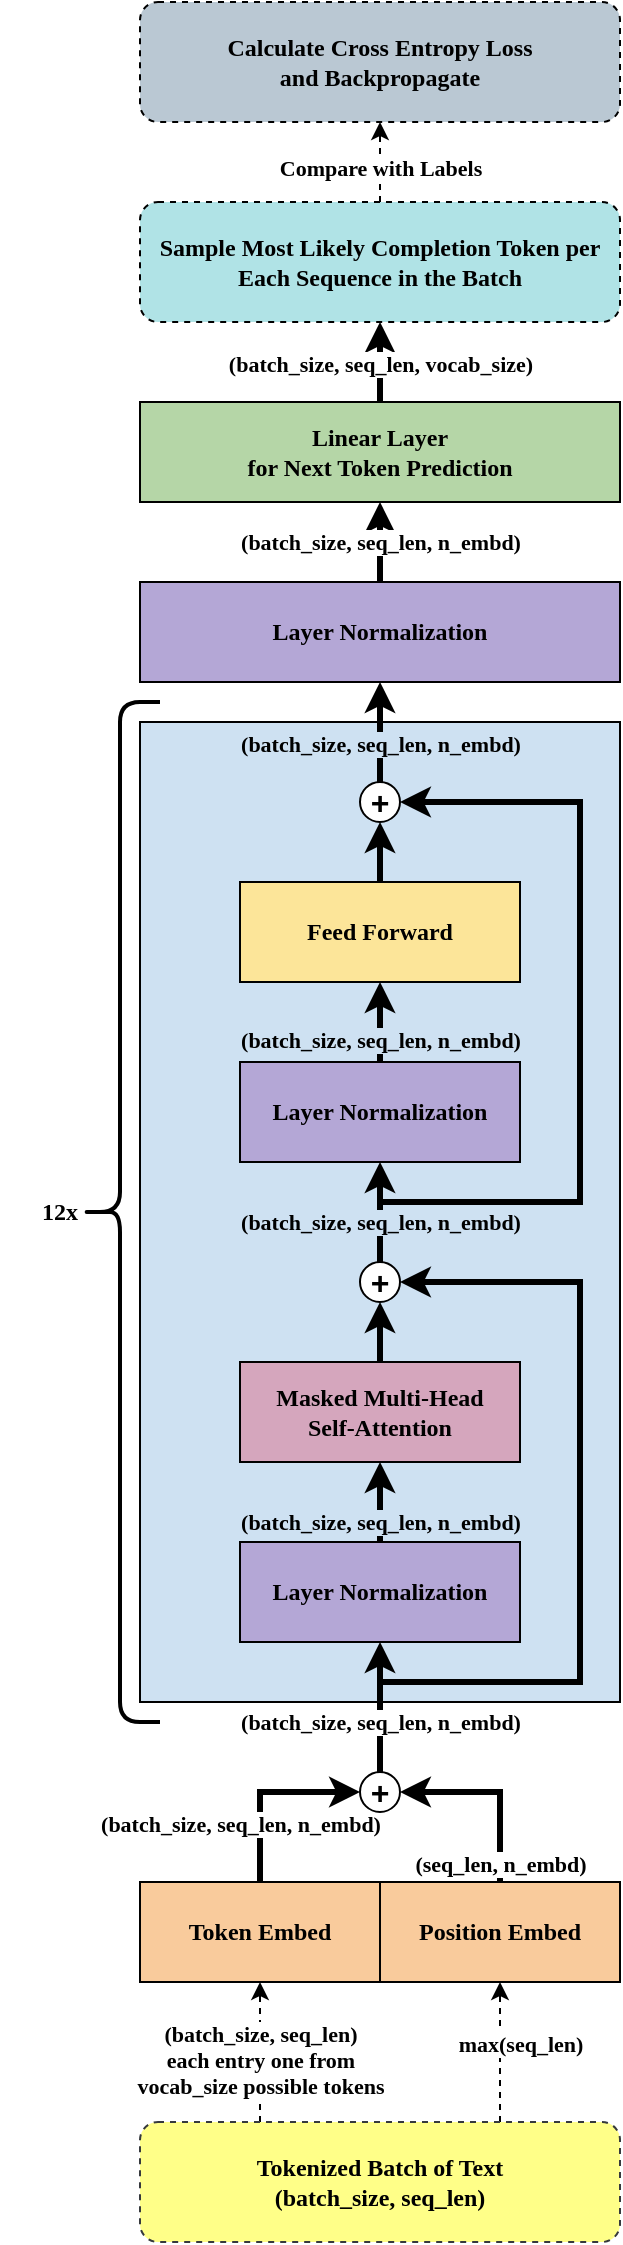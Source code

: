 <mxfile version="24.6.2" type="device">
  <diagram name="Seite-1" id="7AfbAOVhyWzLStQBeojI">
    <mxGraphModel dx="1434" dy="1959" grid="1" gridSize="10" guides="1" tooltips="1" connect="1" arrows="1" fold="1" page="1" pageScale="1" pageWidth="827" pageHeight="1169" math="0" shadow="0">
      <root>
        <mxCell id="0" />
        <mxCell id="1" parent="0" />
        <mxCell id="bhsXBdPBo5J4HtBSqnmw-1" value="" style="rounded=0;whiteSpace=wrap;html=1;fillColor=#CEE1F2;strokeColor=#000000;" parent="1" vertex="1">
          <mxGeometry x="160" y="80" width="240" height="490" as="geometry" />
        </mxCell>
        <mxCell id="wcFLDxR201SqoesqKm1r-9" style="edgeStyle=orthogonalEdgeStyle;rounded=0;orthogonalLoop=1;jettySize=auto;html=1;exitX=0.5;exitY=0;exitDx=0;exitDy=0;entryX=0.5;entryY=1;entryDx=0;entryDy=0;strokeWidth=3;" parent="1" source="bhsXBdPBo5J4HtBSqnmw-2" target="wcFLDxR201SqoesqKm1r-8" edge="1">
          <mxGeometry relative="1" as="geometry" />
        </mxCell>
        <mxCell id="bhsXBdPBo5J4HtBSqnmw-2" value="&lt;b&gt;Masked Multi-Head&lt;br&gt;Self-Attention&lt;/b&gt;" style="rounded=0;whiteSpace=wrap;html=1;fillColor=#D5A6BD;fontFamily=Verdana;" parent="1" vertex="1">
          <mxGeometry x="210" y="400" width="140" height="50" as="geometry" />
        </mxCell>
        <mxCell id="wcFLDxR201SqoesqKm1r-16" style="edgeStyle=orthogonalEdgeStyle;rounded=0;orthogonalLoop=1;jettySize=auto;html=1;entryX=0.5;entryY=1;entryDx=0;entryDy=0;strokeWidth=3;exitX=0.5;exitY=0;exitDx=0;exitDy=0;" parent="1" source="wcFLDxR201SqoesqKm1r-63" target="bhsXBdPBo5J4HtBSqnmw-4" edge="1">
          <mxGeometry relative="1" as="geometry">
            <mxPoint x="280" y="350" as="sourcePoint" />
          </mxGeometry>
        </mxCell>
        <mxCell id="wcFLDxR201SqoesqKm1r-52" value="&lt;b&gt;(batch_size, seq_len, n_embd)&lt;/b&gt;" style="edgeLabel;html=1;align=center;verticalAlign=middle;resizable=0;points=[];labelBackgroundColor=#CEE1F2;fontFamily=Verdana;" parent="wcFLDxR201SqoesqKm1r-16" vertex="1" connectable="0">
          <mxGeometry x="-0.133" y="-3" relative="1" as="geometry">
            <mxPoint x="-3" y="6" as="offset" />
          </mxGeometry>
        </mxCell>
        <mxCell id="wcFLDxR201SqoesqKm1r-18" style="edgeStyle=orthogonalEdgeStyle;rounded=0;orthogonalLoop=1;jettySize=auto;html=1;exitX=0.5;exitY=0;exitDx=0;exitDy=0;entryX=0.5;entryY=1;entryDx=0;entryDy=0;strokeWidth=3;" parent="1" source="bhsXBdPBo5J4HtBSqnmw-4" target="wcFLDxR201SqoesqKm1r-17" edge="1">
          <mxGeometry relative="1" as="geometry" />
        </mxCell>
        <mxCell id="wcFLDxR201SqoesqKm1r-20" style="edgeStyle=orthogonalEdgeStyle;rounded=0;orthogonalLoop=1;jettySize=auto;html=1;entryX=1;entryY=0.5;entryDx=0;entryDy=0;strokeWidth=3;" parent="1" target="wcFLDxR201SqoesqKm1r-17" edge="1">
          <mxGeometry relative="1" as="geometry">
            <mxPoint x="280" y="320" as="sourcePoint" />
            <Array as="points">
              <mxPoint x="380" y="320" />
              <mxPoint x="380" y="120" />
            </Array>
          </mxGeometry>
        </mxCell>
        <mxCell id="bhsXBdPBo5J4HtBSqnmw-4" value="&lt;b&gt;Feed Forward&lt;/b&gt;" style="rounded=0;whiteSpace=wrap;html=1;fillColor=#FCE599;fontFamily=Verdana;" parent="1" vertex="1">
          <mxGeometry x="210" y="160" width="140" height="50" as="geometry" />
        </mxCell>
        <mxCell id="wcFLDxR201SqoesqKm1r-5" style="edgeStyle=orthogonalEdgeStyle;rounded=0;orthogonalLoop=1;jettySize=auto;html=1;exitX=0.5;exitY=0;exitDx=0;exitDy=0;entryX=0;entryY=0.5;entryDx=0;entryDy=0;strokeWidth=3;" parent="1" source="bhsXBdPBo5J4HtBSqnmw-6" target="wcFLDxR201SqoesqKm1r-4" edge="1">
          <mxGeometry relative="1" as="geometry" />
        </mxCell>
        <mxCell id="wcFLDxR201SqoesqKm1r-50" value="&lt;b&gt;(batch_size, seq_len, n_embd)&lt;/b&gt;" style="edgeLabel;html=1;align=center;verticalAlign=middle;resizable=0;points=[];fontFamily=Verdana;" parent="wcFLDxR201SqoesqKm1r-5" vertex="1" connectable="0">
          <mxGeometry x="-0.396" y="1" relative="1" as="geometry">
            <mxPoint x="-9" y="-1" as="offset" />
          </mxGeometry>
        </mxCell>
        <mxCell id="bhsXBdPBo5J4HtBSqnmw-6" value="&lt;b&gt;Token Embed&lt;/b&gt;" style="rounded=0;whiteSpace=wrap;html=1;fillColor=#F9CB9C;fontFamily=Verdana;" parent="1" vertex="1">
          <mxGeometry x="160" y="660" width="120" height="50" as="geometry" />
        </mxCell>
        <mxCell id="wcFLDxR201SqoesqKm1r-41" style="edgeStyle=orthogonalEdgeStyle;rounded=0;orthogonalLoop=1;jettySize=auto;html=1;exitX=0.5;exitY=0;exitDx=0;exitDy=0;strokeWidth=3;entryX=0.5;entryY=1;entryDx=0;entryDy=0;" parent="1" source="bhsXBdPBo5J4HtBSqnmw-7" target="wcFLDxR201SqoesqKm1r-54" edge="1">
          <mxGeometry relative="1" as="geometry">
            <mxPoint x="280" y="-130" as="targetPoint" />
          </mxGeometry>
        </mxCell>
        <mxCell id="wcFLDxR201SqoesqKm1r-42" value="&lt;b&gt;(batch_size, seq_len, vocab_size)&lt;/b&gt;" style="edgeLabel;html=1;align=center;verticalAlign=middle;resizable=0;points=[];fontFamily=Verdana;" parent="wcFLDxR201SqoesqKm1r-41" vertex="1" connectable="0">
          <mxGeometry x="0.09" y="-1" relative="1" as="geometry">
            <mxPoint x="-1" y="3" as="offset" />
          </mxGeometry>
        </mxCell>
        <mxCell id="bhsXBdPBo5J4HtBSqnmw-7" value="&lt;b&gt;Linear Layer&lt;br&gt;for Next Token Prediction&lt;/b&gt;" style="rounded=0;whiteSpace=wrap;html=1;fillColor=#B5D6A7;fontFamily=Verdana;" parent="1" vertex="1">
          <mxGeometry x="160" y="-80" width="240" height="50" as="geometry" />
        </mxCell>
        <mxCell id="bhsXBdPBo5J4HtBSqnmw-9" value="" style="shape=curlyBracket;whiteSpace=wrap;html=1;rounded=1;labelPosition=left;verticalLabelPosition=middle;align=right;verticalAlign=middle;strokeWidth=2;" parent="1" vertex="1">
          <mxGeometry x="130" y="70" width="40" height="510" as="geometry" />
        </mxCell>
        <mxCell id="wcFLDxR201SqoesqKm1r-6" style="edgeStyle=orthogonalEdgeStyle;rounded=0;orthogonalLoop=1;jettySize=auto;html=1;exitX=0.5;exitY=0;exitDx=0;exitDy=0;entryX=1;entryY=0.5;entryDx=0;entryDy=0;strokeWidth=3;" parent="1" source="wcFLDxR201SqoesqKm1r-1" target="wcFLDxR201SqoesqKm1r-4" edge="1">
          <mxGeometry relative="1" as="geometry" />
        </mxCell>
        <mxCell id="wcFLDxR201SqoesqKm1r-51" value="&lt;b&gt;(seq_len, n_embd)&lt;/b&gt;" style="edgeLabel;html=1;align=center;verticalAlign=middle;resizable=0;points=[];fontFamily=Verdana;" parent="wcFLDxR201SqoesqKm1r-6" vertex="1" connectable="0">
          <mxGeometry x="-0.523" y="-1" relative="1" as="geometry">
            <mxPoint x="-1" y="13" as="offset" />
          </mxGeometry>
        </mxCell>
        <mxCell id="wcFLDxR201SqoesqKm1r-1" value="&lt;b&gt;Position Embed&lt;/b&gt;" style="rounded=0;whiteSpace=wrap;html=1;fillColor=#F9CB9C;fontFamily=Verdana;" parent="1" vertex="1">
          <mxGeometry x="280" y="660" width="120" height="50" as="geometry" />
        </mxCell>
        <mxCell id="wcFLDxR201SqoesqKm1r-2" value="12x" style="text;html=1;align=center;verticalAlign=middle;whiteSpace=wrap;rounded=0;fontStyle=1;fontFamily=Verdana;" parent="1" vertex="1">
          <mxGeometry x="90" y="310" width="60" height="30" as="geometry" />
        </mxCell>
        <mxCell id="wcFLDxR201SqoesqKm1r-7" style="edgeStyle=orthogonalEdgeStyle;rounded=0;orthogonalLoop=1;jettySize=auto;html=1;exitX=0.5;exitY=0;exitDx=0;exitDy=0;entryX=0.5;entryY=1;entryDx=0;entryDy=0;strokeWidth=3;" parent="1" source="wcFLDxR201SqoesqKm1r-4" target="wcFLDxR201SqoesqKm1r-58" edge="1">
          <mxGeometry relative="1" as="geometry" />
        </mxCell>
        <mxCell id="wcFLDxR201SqoesqKm1r-37" value="&lt;b&gt;(batch_size, seq_len, n_embd)&lt;/b&gt;" style="edgeLabel;html=1;align=center;verticalAlign=middle;resizable=0;points=[];fontFamily=Verdana;" parent="wcFLDxR201SqoesqKm1r-7" vertex="1" connectable="0">
          <mxGeometry x="-0.25" y="-2" relative="1" as="geometry">
            <mxPoint x="-2" y="-1" as="offset" />
          </mxGeometry>
        </mxCell>
        <mxCell id="wcFLDxR201SqoesqKm1r-4" value="" style="ellipse;whiteSpace=wrap;html=1;aspect=fixed;align=center;" parent="1" vertex="1">
          <mxGeometry x="270" y="605" width="20" height="20" as="geometry" />
        </mxCell>
        <mxCell id="wcFLDxR201SqoesqKm1r-8" value="" style="ellipse;whiteSpace=wrap;html=1;aspect=fixed;" parent="1" vertex="1">
          <mxGeometry x="270" y="350" width="20" height="20" as="geometry" />
        </mxCell>
        <mxCell id="wcFLDxR201SqoesqKm1r-17" value="" style="ellipse;whiteSpace=wrap;html=1;aspect=fixed;" parent="1" vertex="1">
          <mxGeometry x="270" y="110" width="20" height="20" as="geometry" />
        </mxCell>
        <mxCell id="wcFLDxR201SqoesqKm1r-22" value="&lt;font style=&quot;font-size: 16px;&quot;&gt;&lt;b&gt;+&lt;/b&gt;&lt;/font&gt;" style="text;html=1;align=center;verticalAlign=middle;whiteSpace=wrap;rounded=0;" parent="1" vertex="1">
          <mxGeometry x="270" y="600" width="20" height="30" as="geometry" />
        </mxCell>
        <mxCell id="wcFLDxR201SqoesqKm1r-24" value="" style="edgeStyle=orthogonalEdgeStyle;rounded=0;orthogonalLoop=1;jettySize=auto;html=1;strokeWidth=3;" parent="1" target="wcFLDxR201SqoesqKm1r-23" edge="1">
          <mxGeometry relative="1" as="geometry">
            <mxPoint x="280" y="550" as="sourcePoint" />
            <mxPoint x="290" y="440" as="targetPoint" />
            <Array as="points">
              <mxPoint x="280" y="560" />
              <mxPoint x="380" y="560" />
              <mxPoint x="380" y="360" />
            </Array>
          </mxGeometry>
        </mxCell>
        <mxCell id="wcFLDxR201SqoesqKm1r-64" style="edgeStyle=orthogonalEdgeStyle;rounded=0;orthogonalLoop=1;jettySize=auto;html=1;exitX=0.5;exitY=0;exitDx=0;exitDy=0;entryX=0.5;entryY=1;entryDx=0;entryDy=0;strokeWidth=3;" parent="1" source="wcFLDxR201SqoesqKm1r-23" target="wcFLDxR201SqoesqKm1r-63" edge="1">
          <mxGeometry relative="1" as="geometry" />
        </mxCell>
        <mxCell id="wcFLDxR201SqoesqKm1r-23" value="&lt;font style=&quot;font-size: 16px;&quot;&gt;&lt;b&gt;+&lt;/b&gt;&lt;/font&gt;" style="text;html=1;align=center;verticalAlign=middle;whiteSpace=wrap;rounded=0;" parent="1" vertex="1">
          <mxGeometry x="270" y="350" width="20" height="20" as="geometry" />
        </mxCell>
        <mxCell id="wcFLDxR201SqoesqKm1r-25" value="&lt;font style=&quot;font-size: 16px;&quot;&gt;&lt;b&gt;+&lt;/b&gt;&lt;/font&gt;" style="text;html=1;align=center;verticalAlign=middle;whiteSpace=wrap;rounded=0;" parent="1" vertex="1">
          <mxGeometry x="270" y="110" width="20" height="20" as="geometry" />
        </mxCell>
        <mxCell id="wcFLDxR201SqoesqKm1r-21" style="edgeStyle=orthogonalEdgeStyle;rounded=0;orthogonalLoop=1;jettySize=auto;html=1;exitX=0.5;exitY=0;exitDx=0;exitDy=0;entryX=0.5;entryY=1;entryDx=0;entryDy=0;strokeWidth=3;" parent="1" source="wcFLDxR201SqoesqKm1r-25" target="cWsIFa7c1am0wm4iThrl-1" edge="1">
          <mxGeometry relative="1" as="geometry">
            <mxPoint x="280" y="115" as="sourcePoint" />
          </mxGeometry>
        </mxCell>
        <mxCell id="wcFLDxR201SqoesqKm1r-38" value="(batch_size, seq_len, n_embd)" style="edgeLabel;html=1;align=center;verticalAlign=middle;resizable=0;points=[];fontStyle=1;labelBackgroundColor=#CEE1F2;fontFamily=Verdana;" parent="wcFLDxR201SqoesqKm1r-21" vertex="1" connectable="0">
          <mxGeometry x="-0.415" y="-1" relative="1" as="geometry">
            <mxPoint x="-1" y="-5" as="offset" />
          </mxGeometry>
        </mxCell>
        <mxCell id="wcFLDxR201SqoesqKm1r-44" style="edgeStyle=orthogonalEdgeStyle;rounded=0;orthogonalLoop=1;jettySize=auto;html=1;exitX=0.75;exitY=0;exitDx=0;exitDy=0;entryX=0.5;entryY=1;entryDx=0;entryDy=0;dashed=1;" parent="1" source="wcFLDxR201SqoesqKm1r-47" target="wcFLDxR201SqoesqKm1r-1" edge="1">
          <mxGeometry relative="1" as="geometry">
            <mxPoint x="340" y="760" as="sourcePoint" />
            <mxPoint x="340" y="720" as="targetPoint" />
          </mxGeometry>
        </mxCell>
        <mxCell id="wcFLDxR201SqoesqKm1r-45" value="&lt;b&gt;max(seq_len)&lt;/b&gt;" style="edgeLabel;html=1;align=center;verticalAlign=middle;resizable=0;points=[];fontFamily=Verdana;" parent="wcFLDxR201SqoesqKm1r-44" vertex="1" connectable="0">
          <mxGeometry x="-0.048" y="-2" relative="1" as="geometry">
            <mxPoint x="8" y="-6" as="offset" />
          </mxGeometry>
        </mxCell>
        <mxCell id="wcFLDxR201SqoesqKm1r-48" style="edgeStyle=orthogonalEdgeStyle;rounded=0;orthogonalLoop=1;jettySize=auto;html=1;exitX=0.25;exitY=0;exitDx=0;exitDy=0;entryX=0.5;entryY=1;entryDx=0;entryDy=0;dashed=1;" parent="1" source="wcFLDxR201SqoesqKm1r-47" target="bhsXBdPBo5J4HtBSqnmw-6" edge="1">
          <mxGeometry relative="1" as="geometry" />
        </mxCell>
        <mxCell id="wcFLDxR201SqoesqKm1r-49" value="&lt;b&gt;(batch_size, seq_len)&lt;br&gt;each entry one from &lt;br&gt;vocab_size possible tokens&lt;/b&gt;" style="edgeLabel;html=1;align=center;verticalAlign=middle;resizable=0;points=[];fontFamily=Verdana;" parent="wcFLDxR201SqoesqKm1r-48" vertex="1" connectable="0">
          <mxGeometry x="0.16" y="3" relative="1" as="geometry">
            <mxPoint x="3" y="9" as="offset" />
          </mxGeometry>
        </mxCell>
        <mxCell id="wcFLDxR201SqoesqKm1r-47" value="&lt;b&gt;Tokenized Batch of Text&lt;br&gt;(batch_size, seq_len)&lt;/b&gt;" style="rounded=1;whiteSpace=wrap;html=1;dashed=1;fillColor=#ffff88;strokeColor=#36393d;fontFamily=Verdana;" parent="1" vertex="1">
          <mxGeometry x="160" y="780" width="240" height="60" as="geometry" />
        </mxCell>
        <mxCell id="wcFLDxR201SqoesqKm1r-56" style="edgeStyle=orthogonalEdgeStyle;rounded=0;orthogonalLoop=1;jettySize=auto;html=1;exitX=0.5;exitY=0;exitDx=0;exitDy=0;entryX=0.5;entryY=1;entryDx=0;entryDy=0;dashed=1;" parent="1" source="wcFLDxR201SqoesqKm1r-54" target="wcFLDxR201SqoesqKm1r-55" edge="1">
          <mxGeometry relative="1" as="geometry" />
        </mxCell>
        <mxCell id="wcFLDxR201SqoesqKm1r-57" value="&lt;b&gt;Compare with Labels&lt;/b&gt;" style="edgeLabel;html=1;align=center;verticalAlign=middle;resizable=0;points=[];fontFamily=Verdana;" parent="wcFLDxR201SqoesqKm1r-56" vertex="1" connectable="0">
          <mxGeometry x="-0.15" y="-3" relative="1" as="geometry">
            <mxPoint x="-3" as="offset" />
          </mxGeometry>
        </mxCell>
        <mxCell id="wcFLDxR201SqoesqKm1r-54" value="Sample Most Likely Completion Token per Each Sequence in the Batch" style="rounded=1;whiteSpace=wrap;html=1;dashed=1;fontStyle=1;fillColor=#b0e3e6;strokeColor=#000000;fontFamily=Verdana;" parent="1" vertex="1">
          <mxGeometry x="160" y="-180" width="240" height="60" as="geometry" />
        </mxCell>
        <mxCell id="wcFLDxR201SqoesqKm1r-55" value="Calculate Cross Entropy Loss&lt;br&gt;and Backpropagate" style="rounded=1;whiteSpace=wrap;html=1;dashed=1;fontStyle=1;fillColor=#bac8d3;strokeColor=#000000;fontFamily=Verdana;" parent="1" vertex="1">
          <mxGeometry x="160" y="-280" width="240" height="60" as="geometry" />
        </mxCell>
        <mxCell id="wcFLDxR201SqoesqKm1r-60" style="edgeStyle=orthogonalEdgeStyle;rounded=0;orthogonalLoop=1;jettySize=auto;html=1;exitX=0.5;exitY=0;exitDx=0;exitDy=0;entryX=0.5;entryY=1;entryDx=0;entryDy=0;strokeWidth=3;" parent="1" source="wcFLDxR201SqoesqKm1r-58" target="bhsXBdPBo5J4HtBSqnmw-2" edge="1">
          <mxGeometry relative="1" as="geometry" />
        </mxCell>
        <mxCell id="wcFLDxR201SqoesqKm1r-58" value="&lt;b&gt;Layer Normalization&lt;/b&gt;" style="rounded=0;whiteSpace=wrap;html=1;fillColor=#B4A7D6;fontFamily=Verdana;" parent="1" vertex="1">
          <mxGeometry x="210" y="490" width="140" height="50" as="geometry" />
        </mxCell>
        <mxCell id="wcFLDxR201SqoesqKm1r-62" value="&lt;b&gt;(batch_size, seq_len, n_embd)&lt;/b&gt;" style="edgeLabel;html=1;align=center;verticalAlign=middle;resizable=0;points=[];labelBackgroundColor=#CEE1F2;fontFamily=Verdana;" parent="1" vertex="1" connectable="0">
          <mxGeometry x="280" y="480" as="geometry" />
        </mxCell>
        <mxCell id="wcFLDxR201SqoesqKm1r-63" value="&lt;b&gt;Layer Normalization&lt;/b&gt;" style="rounded=0;whiteSpace=wrap;html=1;fillColor=#B4A7D6;fontFamily=Verdana;" parent="1" vertex="1">
          <mxGeometry x="210" y="250" width="140" height="50" as="geometry" />
        </mxCell>
        <mxCell id="wcFLDxR201SqoesqKm1r-65" value="&lt;b&gt;(batch_size, seq_len, n_embd)&lt;/b&gt;" style="edgeLabel;html=1;align=center;verticalAlign=middle;resizable=0;points=[];labelBackgroundColor=#CEE1F2;fontFamily=Verdana;" parent="1" vertex="1" connectable="0">
          <mxGeometry x="280" y="330" as="geometry" />
        </mxCell>
        <mxCell id="cWsIFa7c1am0wm4iThrl-2" style="edgeStyle=orthogonalEdgeStyle;rounded=0;orthogonalLoop=1;jettySize=auto;html=1;exitX=0.5;exitY=0;exitDx=0;exitDy=0;entryX=0.5;entryY=1;entryDx=0;entryDy=0;strokeWidth=3;" parent="1" source="cWsIFa7c1am0wm4iThrl-1" target="bhsXBdPBo5J4HtBSqnmw-7" edge="1">
          <mxGeometry relative="1" as="geometry" />
        </mxCell>
        <mxCell id="cWsIFa7c1am0wm4iThrl-1" value="&lt;b&gt;Layer Normalization&lt;/b&gt;" style="rounded=0;whiteSpace=wrap;html=1;fillColor=#B4A7D6;fontFamily=Verdana;" parent="1" vertex="1">
          <mxGeometry x="160" y="10" width="240" height="50" as="geometry" />
        </mxCell>
        <mxCell id="cWsIFa7c1am0wm4iThrl-3" value="&lt;b&gt;(batch_size, seq_len, n_embd)&lt;/b&gt;" style="edgeLabel;html=1;align=center;verticalAlign=middle;resizable=0;points=[];fontFamily=Verdana;" parent="1" vertex="1" connectable="0">
          <mxGeometry x="280" y="-10" as="geometry" />
        </mxCell>
      </root>
    </mxGraphModel>
  </diagram>
</mxfile>
